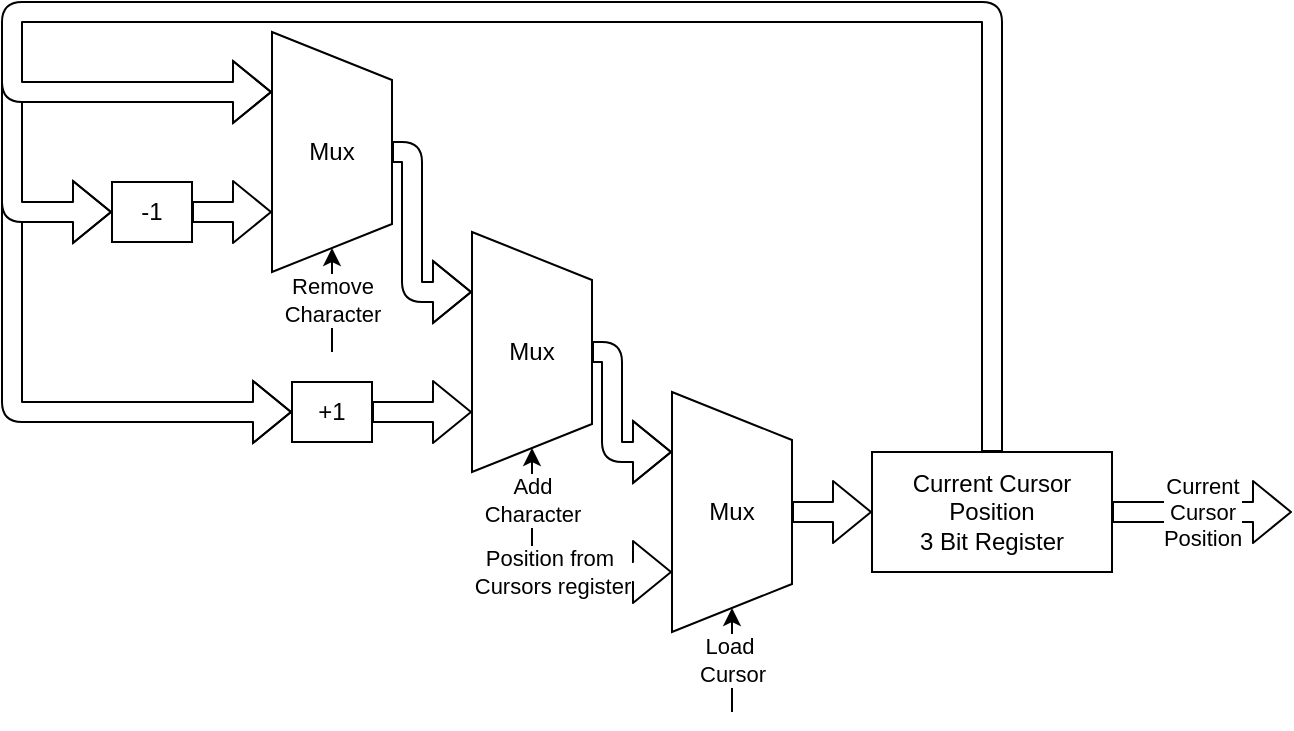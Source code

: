 <mxfile type="device" version="10.6.5"><diagram id="a6ElomgR_vFler653vve" name="Page-1"><mxGraphModel grid="1" dx="1581" dy="1679" gridSize="10" guides="1" tooltips="1" connect="1" arrows="1" fold="1" page="1" pageScale="1" pageWidth="827" pageHeight="1169" math="0" shadow="0"><root><mxCell id="0" /><mxCell id="1" parent="0" /><mxCell id="Hl7vf7Tg_S6vqVpnaPiN-19" value="" parent="1" style="shape=flexArrow;endArrow=classic;html=1;entryX=0;entryY=0.5;entryDx=0;entryDy=0;fillColor=#ffffff;" edge="1" target="Hl7vf7Tg_S6vqVpnaPiN-12"><mxGeometry as="geometry" width="50" height="50" relative="1"><mxPoint as="sourcePoint" x="-30" y="70" /><mxPoint as="targetPoint" x="60" y="210" /><Array as="points"><mxPoint x="-30" y="180" /></Array></mxGeometry></mxCell><mxCell id="Hl7vf7Tg_S6vqVpnaPiN-18" value="" parent="1" style="shape=flexArrow;endArrow=classic;html=1;entryX=0;entryY=0.5;entryDx=0;entryDy=0;fillColor=#ffffff;" edge="1" target="Hl7vf7Tg_S6vqVpnaPiN-14"><mxGeometry as="geometry" width="50" height="50" relative="1"><mxPoint as="sourcePoint" x="-30" y="10" /><mxPoint as="targetPoint" x="10" y="110" /><Array as="points"><mxPoint x="-30" y="80" /></Array></mxGeometry></mxCell><mxCell id="Hl7vf7Tg_S6vqVpnaPiN-1" value="Current Cursor Position&lt;br&gt;3 Bit Register&lt;br&gt;" parent="1" style="rounded=0;whiteSpace=wrap;html=1;" vertex="1"><mxGeometry as="geometry" x="400" y="200" width="120" height="60" /></mxCell><mxCell id="Hl7vf7Tg_S6vqVpnaPiN-2" value="Mux" parent="1" style="shape=trapezoid;perimeter=trapezoidPerimeter;whiteSpace=wrap;html=1;direction=south;" vertex="1"><mxGeometry as="geometry" x="300" y="170" width="60" height="120" /></mxCell><mxCell id="Hl7vf7Tg_S6vqVpnaPiN-3" value="Mux" parent="1" style="shape=trapezoid;perimeter=trapezoidPerimeter;whiteSpace=wrap;html=1;direction=south;" vertex="1"><mxGeometry as="geometry" x="100" y="-10" width="60" height="120" /></mxCell><mxCell id="Hl7vf7Tg_S6vqVpnaPiN-4" value="Mux" parent="1" style="shape=trapezoid;perimeter=trapezoidPerimeter;whiteSpace=wrap;html=1;direction=south;" vertex="1"><mxGeometry as="geometry" x="200" y="90" width="60" height="120" /></mxCell><mxCell id="Hl7vf7Tg_S6vqVpnaPiN-5" value="" parent="1" style="shape=flexArrow;endArrow=classic;html=1;entryX=0;entryY=0.5;entryDx=0;entryDy=0;" edge="1" source="Hl7vf7Tg_S6vqVpnaPiN-2" target="Hl7vf7Tg_S6vqVpnaPiN-1"><mxGeometry as="geometry" width="50" height="50" relative="1"><mxPoint as="sourcePoint" x="360" y="280" /><mxPoint as="targetPoint" x="390" y="290" /></mxGeometry></mxCell><mxCell id="Hl7vf7Tg_S6vqVpnaPiN-6" value="" parent="1" style="shape=flexArrow;endArrow=classic;html=1;entryX=0.25;entryY=1;entryDx=0;entryDy=0;exitX=0.5;exitY=0;exitDx=0;exitDy=0;" edge="1" source="Hl7vf7Tg_S6vqVpnaPiN-4" target="Hl7vf7Tg_S6vqVpnaPiN-2"><mxGeometry as="geometry" width="50" height="50" relative="1"><mxPoint as="sourcePoint" x="170" y="190" /><mxPoint as="targetPoint" x="240.711" y="140" /><Array as="points"><mxPoint x="270" y="150" /><mxPoint x="270" y="200" /></Array></mxGeometry></mxCell><mxCell id="Hl7vf7Tg_S6vqVpnaPiN-7" value="" parent="1" style="shape=flexArrow;endArrow=classic;html=1;entryX=0.25;entryY=1;entryDx=0;entryDy=0;exitX=0.5;exitY=0;exitDx=0;exitDy=0;" edge="1" source="Hl7vf7Tg_S6vqVpnaPiN-3" target="Hl7vf7Tg_S6vqVpnaPiN-4"><mxGeometry as="geometry" width="50" height="50" relative="1"><mxPoint as="sourcePoint" x="120" y="70" /><mxPoint as="targetPoint" x="150.711" y="80" /><Array as="points"><mxPoint x="170" y="50" /><mxPoint x="170" y="120" /></Array></mxGeometry></mxCell><mxCell id="Hl7vf7Tg_S6vqVpnaPiN-8" value="Load&amp;nbsp;&lt;br&gt;Cursor" parent="1" style="endArrow=classic;html=1;entryX=1;entryY=0.5;entryDx=0;entryDy=0;" edge="1" target="Hl7vf7Tg_S6vqVpnaPiN-2"><mxGeometry as="geometry" width="50" height="50" relative="1"><mxPoint as="sourcePoint" x="330" y="330" /><mxPoint as="targetPoint" x="330" y="310" /></mxGeometry></mxCell><mxCell id="Hl7vf7Tg_S6vqVpnaPiN-9" value="Add&lt;br&gt;Character&lt;br&gt;" parent="1" style="endArrow=classic;html=1;entryX=1;entryY=0.5;entryDx=0;entryDy=0;" edge="1" target="Hl7vf7Tg_S6vqVpnaPiN-4"><mxGeometry as="geometry" width="50" height="50" relative="1"><mxPoint as="sourcePoint" x="230" y="250" /><mxPoint as="targetPoint" x="250" y="240" /></mxGeometry></mxCell><mxCell id="Hl7vf7Tg_S6vqVpnaPiN-10" value="Remove&lt;br&gt;Character&lt;br&gt;" parent="1" style="endArrow=classic;html=1;entryX=1;entryY=0.5;entryDx=0;entryDy=0;" edge="1" target="Hl7vf7Tg_S6vqVpnaPiN-3"><mxGeometry as="geometry" width="50" height="50" relative="1"><mxPoint as="sourcePoint" x="130" y="150" /><mxPoint as="targetPoint" x="100" y="170" /></mxGeometry></mxCell><mxCell id="Hl7vf7Tg_S6vqVpnaPiN-11" value="Position from&amp;nbsp;&lt;br&gt;Cursors register" parent="1" style="shape=flexArrow;endArrow=classic;html=1;entryX=0.75;entryY=1;entryDx=0;entryDy=0;" edge="1" target="Hl7vf7Tg_S6vqVpnaPiN-2"><mxGeometry as="geometry" x="-1" y="-30" width="50" height="50" relative="1"><mxPoint as="sourcePoint" x="270" y="260" /><mxPoint as="targetPoint" x="190" y="300" /><mxPoint as="offset" x="-30" y="-30" /></mxGeometry></mxCell><mxCell id="Hl7vf7Tg_S6vqVpnaPiN-12" value="+1" parent="1" style="rounded=0;whiteSpace=wrap;html=1;" vertex="1"><mxGeometry as="geometry" x="110" y="165" width="40" height="30" /></mxCell><mxCell id="Hl7vf7Tg_S6vqVpnaPiN-13" value="" parent="1" style="shape=flexArrow;endArrow=classic;html=1;exitX=1;exitY=0.5;exitDx=0;exitDy=0;entryX=0.75;entryY=1;entryDx=0;entryDy=0;" edge="1" source="Hl7vf7Tg_S6vqVpnaPiN-12" target="Hl7vf7Tg_S6vqVpnaPiN-4"><mxGeometry as="geometry" width="50" height="50" relative="1"><mxPoint as="sourcePoint" x="140" y="330" /><mxPoint as="targetPoint" x="190" y="280" /></mxGeometry></mxCell><mxCell id="Hl7vf7Tg_S6vqVpnaPiN-14" value="-1" parent="1" style="rounded=0;whiteSpace=wrap;html=1;" vertex="1"><mxGeometry as="geometry" x="20" y="65" width="40" height="30" /></mxCell><mxCell id="Hl7vf7Tg_S6vqVpnaPiN-15" value="" parent="1" style="shape=flexArrow;endArrow=classic;html=1;exitX=1;exitY=0.5;exitDx=0;exitDy=0;entryX=0.75;entryY=1;entryDx=0;entryDy=0;" edge="1" source="Hl7vf7Tg_S6vqVpnaPiN-14" target="Hl7vf7Tg_S6vqVpnaPiN-3"><mxGeometry as="geometry" width="50" height="50" relative="1"><mxPoint as="sourcePoint" x="20" y="225" /><mxPoint as="targetPoint" x="80" y="75" /></mxGeometry></mxCell><mxCell id="Hl7vf7Tg_S6vqVpnaPiN-16" value="Current&lt;br&gt;Cursor&lt;br&gt;Position&lt;br&gt;" parent="1" style="shape=flexArrow;endArrow=classic;html=1;exitX=1;exitY=0.5;exitDx=0;exitDy=0;" edge="1" source="Hl7vf7Tg_S6vqVpnaPiN-1"><mxGeometry as="geometry" width="50" height="50" relative="1"><mxPoint as="sourcePoint" x="560" y="225" /><mxPoint as="targetPoint" x="610" y="230" /></mxGeometry></mxCell><mxCell id="Hl7vf7Tg_S6vqVpnaPiN-17" value="" parent="1" style="shape=flexArrow;endArrow=classic;html=1;exitX=0.5;exitY=0;exitDx=0;exitDy=0;entryX=0.25;entryY=1;entryDx=0;entryDy=0;fillColor=#ffffff;" edge="1" source="Hl7vf7Tg_S6vqVpnaPiN-1" target="Hl7vf7Tg_S6vqVpnaPiN-3"><mxGeometry as="geometry" width="50" height="50" relative="1"><mxPoint as="sourcePoint" x="430" y="120" /><mxPoint as="targetPoint" x="480" y="70" /><Array as="points"><mxPoint x="460" y="-20" /><mxPoint x="-30" y="-20" /><mxPoint x="-30" y="20" /></Array></mxGeometry></mxCell></root></mxGraphModel></diagram></mxfile>